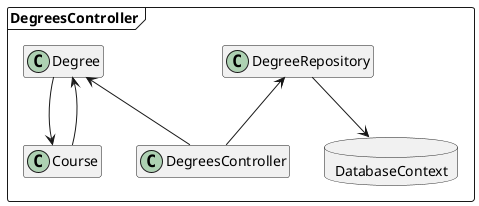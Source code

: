@startuml
hide empty fields
hide empty methods
frame DegreesController{

class DegreesController {
}
database DatabaseContext{

}
DegreeRepository <-- DegreesController
Degree <-- DegreesController
Degree --> Course
Degree <-- Course
DegreeRepository --> DatabaseContext
}
@enduml
